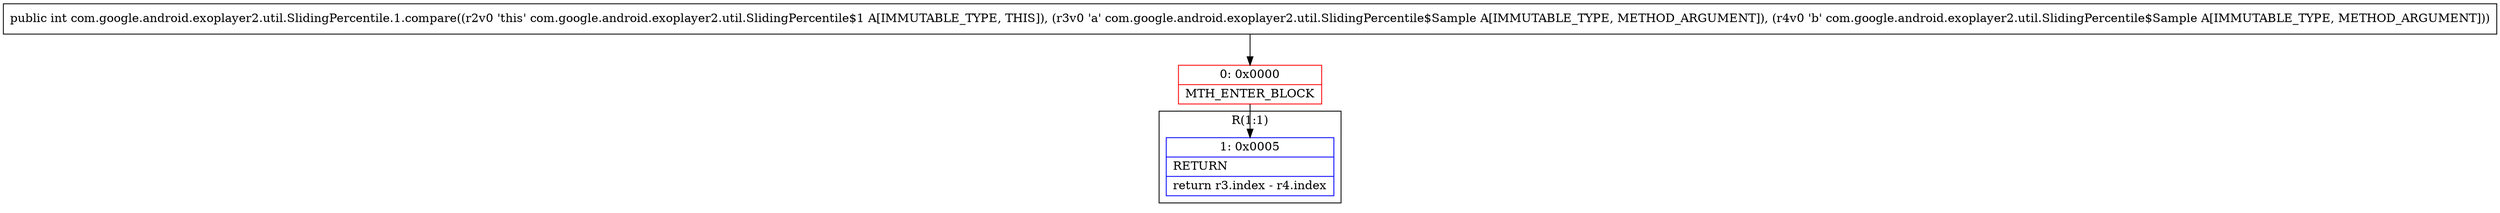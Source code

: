 digraph "CFG forcom.google.android.exoplayer2.util.SlidingPercentile.1.compare(Lcom\/google\/android\/exoplayer2\/util\/SlidingPercentile$Sample;Lcom\/google\/android\/exoplayer2\/util\/SlidingPercentile$Sample;)I" {
subgraph cluster_Region_148505466 {
label = "R(1:1)";
node [shape=record,color=blue];
Node_1 [shape=record,label="{1\:\ 0x0005|RETURN\l|return r3.index \- r4.index\l}"];
}
Node_0 [shape=record,color=red,label="{0\:\ 0x0000|MTH_ENTER_BLOCK\l}"];
MethodNode[shape=record,label="{public int com.google.android.exoplayer2.util.SlidingPercentile.1.compare((r2v0 'this' com.google.android.exoplayer2.util.SlidingPercentile$1 A[IMMUTABLE_TYPE, THIS]), (r3v0 'a' com.google.android.exoplayer2.util.SlidingPercentile$Sample A[IMMUTABLE_TYPE, METHOD_ARGUMENT]), (r4v0 'b' com.google.android.exoplayer2.util.SlidingPercentile$Sample A[IMMUTABLE_TYPE, METHOD_ARGUMENT])) }"];
MethodNode -> Node_0;
Node_0 -> Node_1;
}

